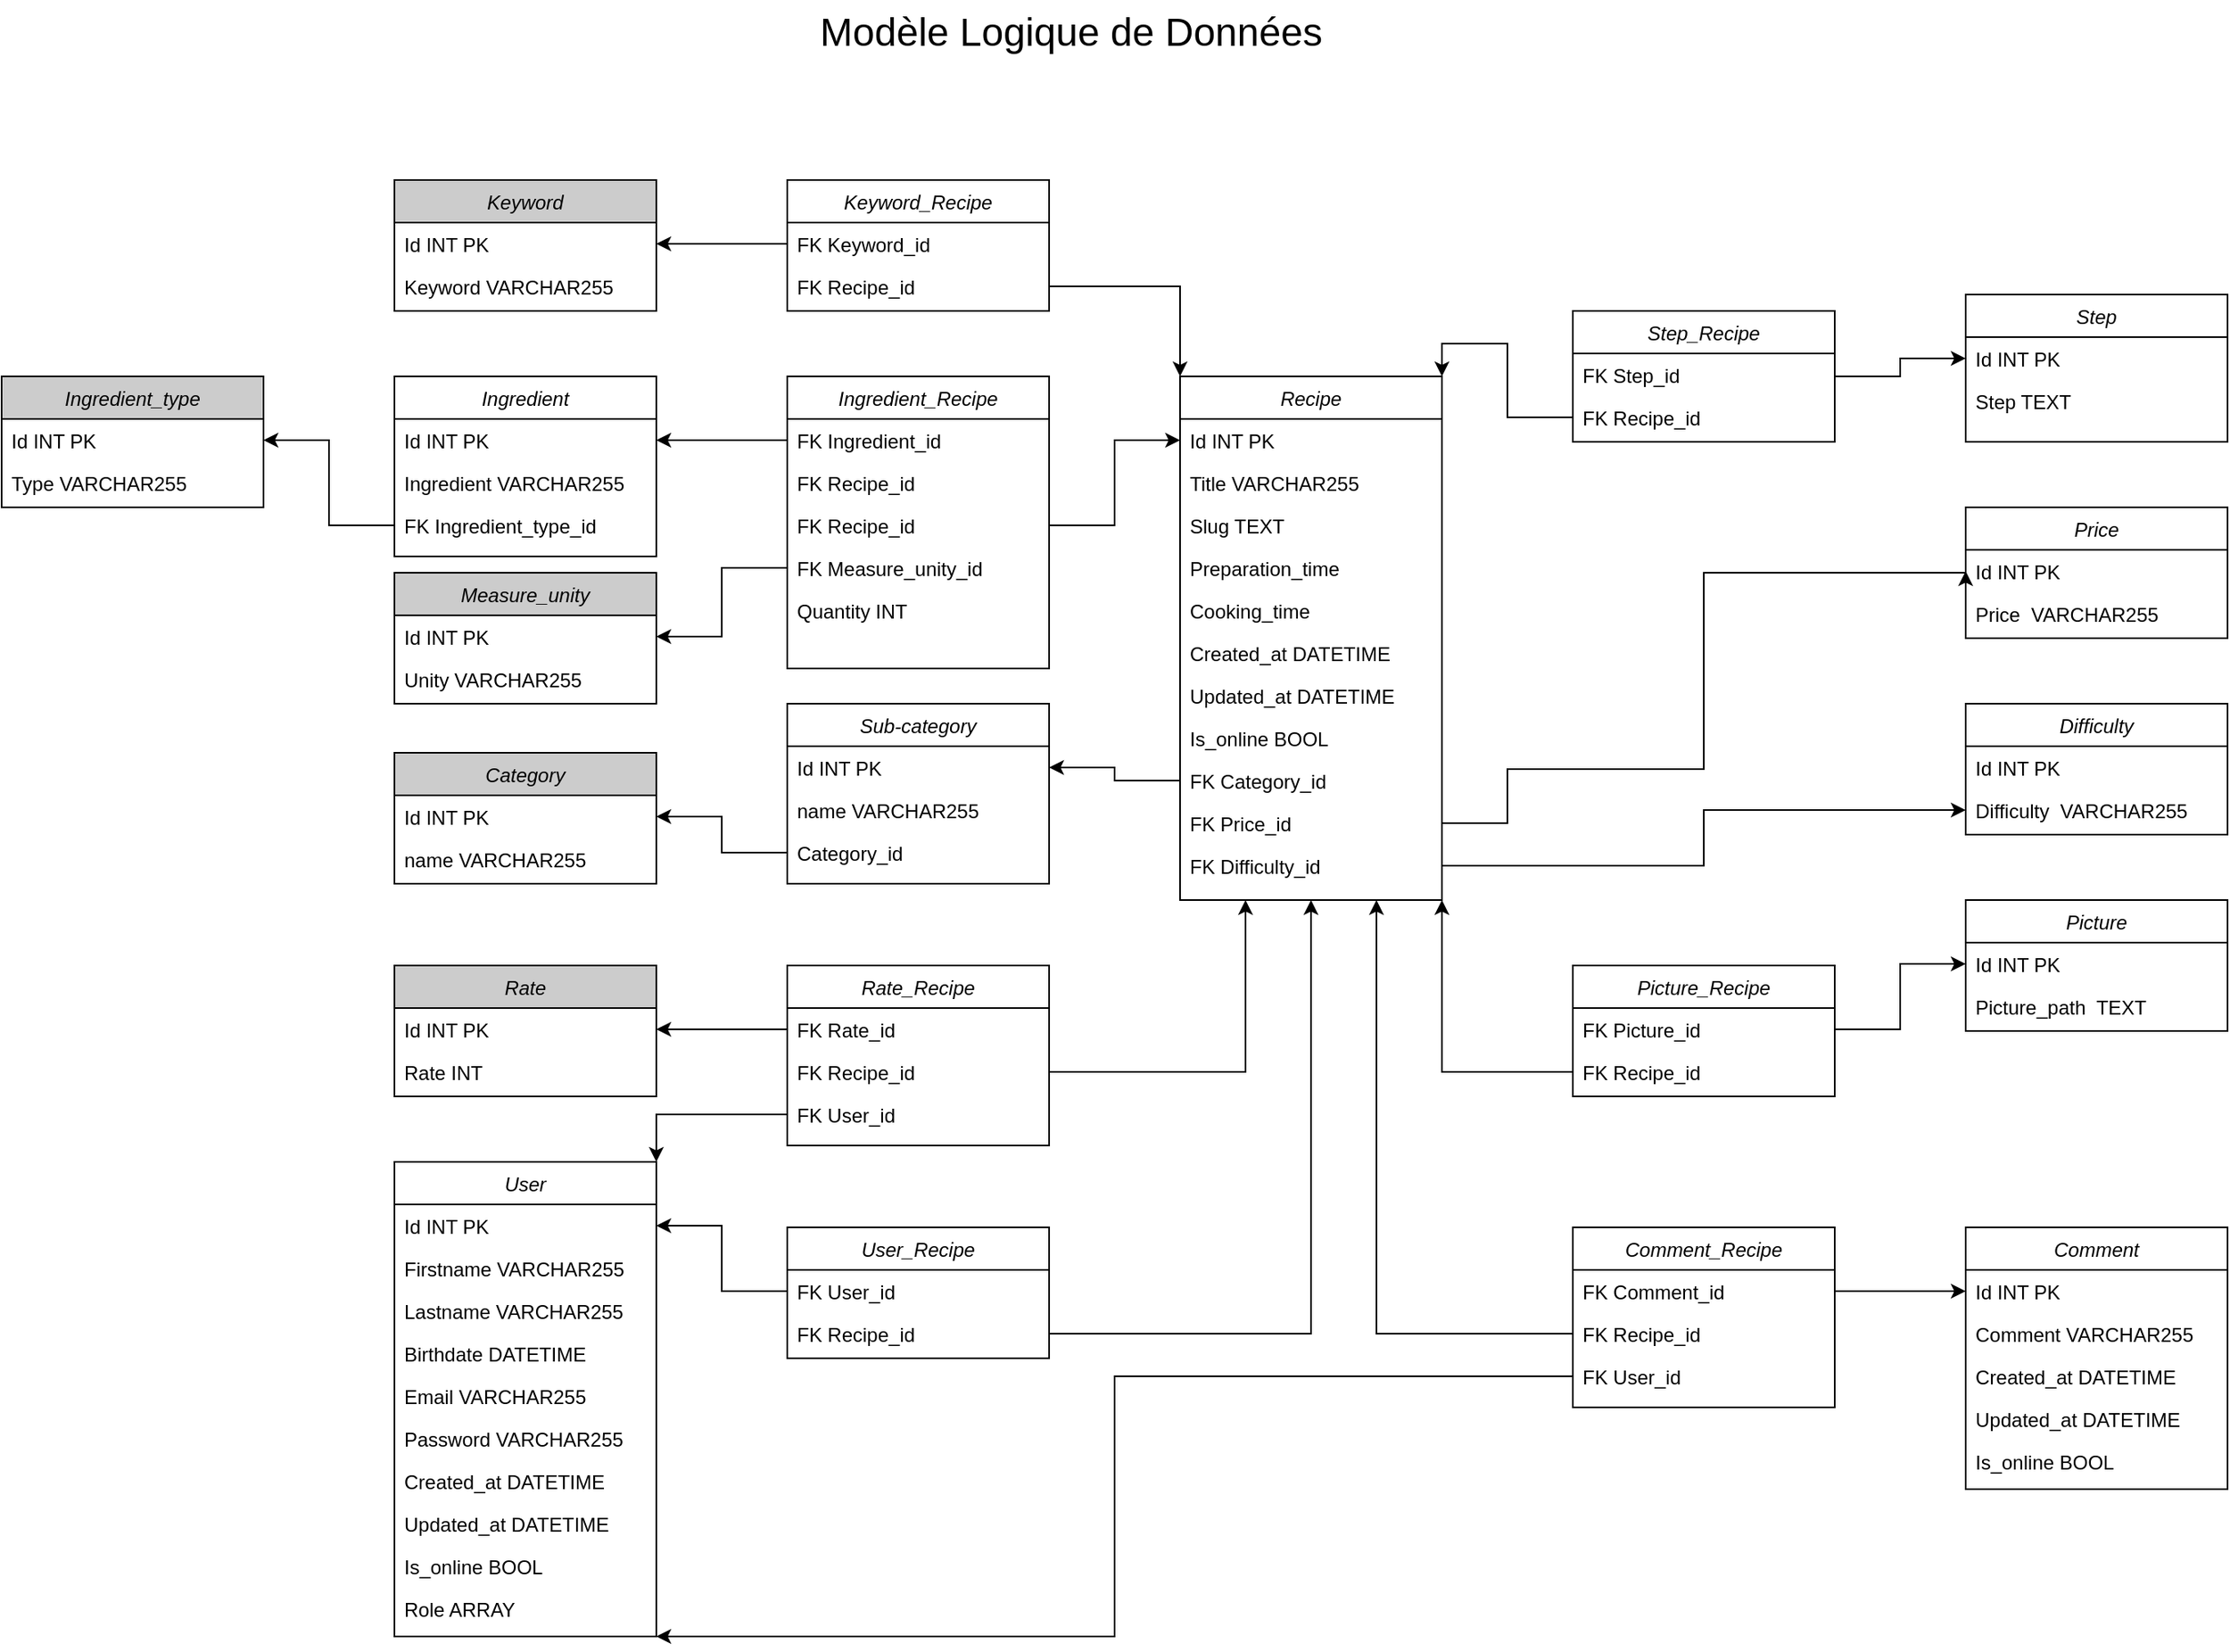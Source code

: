 <mxfile version="20.4.0" type="device"><diagram id="C5RBs43oDa-KdzZeNtuy" name="Page-1"><mxGraphModel dx="1422" dy="800" grid="1" gridSize="10" guides="1" tooltips="1" connect="1" arrows="1" fold="1" page="1" pageScale="1" pageWidth="1654" pageHeight="1169" math="0" shadow="0"><root><mxCell id="WIyWlLk6GJQsqaUBKTNV-0"/><mxCell id="WIyWlLk6GJQsqaUBKTNV-1" parent="WIyWlLk6GJQsqaUBKTNV-0"/><mxCell id="zkfFHV4jXpPFQw0GAbJ--0" value="Recipe" style="swimlane;fontStyle=2;align=center;verticalAlign=top;childLayout=stackLayout;horizontal=1;startSize=26;horizontalStack=0;resizeParent=1;resizeLast=0;collapsible=1;marginBottom=0;rounded=0;shadow=0;strokeWidth=1;" parent="WIyWlLk6GJQsqaUBKTNV-1" vertex="1"><mxGeometry x="867" y="260" width="160" height="320" as="geometry"><mxRectangle x="230" y="140" width="160" height="26" as="alternateBounds"/></mxGeometry></mxCell><mxCell id="zkfFHV4jXpPFQw0GAbJ--1" value="Id INT PK" style="text;align=left;verticalAlign=top;spacingLeft=4;spacingRight=4;overflow=hidden;rotatable=0;points=[[0,0.5],[1,0.5]];portConstraint=eastwest;" parent="zkfFHV4jXpPFQw0GAbJ--0" vertex="1"><mxGeometry y="26" width="160" height="26" as="geometry"/></mxCell><mxCell id="zkfFHV4jXpPFQw0GAbJ--2" value="Title VARCHAR255" style="text;align=left;verticalAlign=top;spacingLeft=4;spacingRight=4;overflow=hidden;rotatable=0;points=[[0,0.5],[1,0.5]];portConstraint=eastwest;rounded=0;shadow=0;html=0;" parent="zkfFHV4jXpPFQw0GAbJ--0" vertex="1"><mxGeometry y="52" width="160" height="26" as="geometry"/></mxCell><mxCell id="VMoItzBh297p-MbwALzk-0" value="Slug TEXT" style="text;align=left;verticalAlign=top;spacingLeft=4;spacingRight=4;overflow=hidden;rotatable=0;points=[[0,0.5],[1,0.5]];portConstraint=eastwest;rounded=0;shadow=0;html=0;" parent="zkfFHV4jXpPFQw0GAbJ--0" vertex="1"><mxGeometry y="78" width="160" height="26" as="geometry"/></mxCell><mxCell id="zkfFHV4jXpPFQw0GAbJ--3" value="Preparation_time" style="text;align=left;verticalAlign=top;spacingLeft=4;spacingRight=4;overflow=hidden;rotatable=0;points=[[0,0.5],[1,0.5]];portConstraint=eastwest;rounded=0;shadow=0;html=0;" parent="zkfFHV4jXpPFQw0GAbJ--0" vertex="1"><mxGeometry y="104" width="160" height="26" as="geometry"/></mxCell><mxCell id="2v7xpJXq7We-tKuu-vp9-10" value="Cooking_time&#10;" style="text;align=left;verticalAlign=top;spacingLeft=4;spacingRight=4;overflow=hidden;rotatable=0;points=[[0,0.5],[1,0.5]];portConstraint=eastwest;rounded=0;shadow=0;html=0;" parent="zkfFHV4jXpPFQw0GAbJ--0" vertex="1"><mxGeometry y="130" width="160" height="26" as="geometry"/></mxCell><mxCell id="zkfFHV4jXpPFQw0GAbJ--5" value="Created_at DATETIME" style="text;align=left;verticalAlign=top;spacingLeft=4;spacingRight=4;overflow=hidden;rotatable=0;points=[[0,0.5],[1,0.5]];portConstraint=eastwest;" parent="zkfFHV4jXpPFQw0GAbJ--0" vertex="1"><mxGeometry y="156" width="160" height="26" as="geometry"/></mxCell><mxCell id="K1oTixcRRgRi8YpfYjqn-0" value="Updated_at DATETIME" style="text;align=left;verticalAlign=top;spacingLeft=4;spacingRight=4;overflow=hidden;rotatable=0;points=[[0,0.5],[1,0.5]];portConstraint=eastwest;" parent="zkfFHV4jXpPFQw0GAbJ--0" vertex="1"><mxGeometry y="182" width="160" height="26" as="geometry"/></mxCell><mxCell id="K1oTixcRRgRi8YpfYjqn-1" value="Is_online BOOL" style="text;align=left;verticalAlign=top;spacingLeft=4;spacingRight=4;overflow=hidden;rotatable=0;points=[[0,0.5],[1,0.5]];portConstraint=eastwest;rounded=0;shadow=0;html=0;" parent="zkfFHV4jXpPFQw0GAbJ--0" vertex="1"><mxGeometry y="208" width="160" height="26" as="geometry"/></mxCell><mxCell id="K1oTixcRRgRi8YpfYjqn-5" value="FK Category_id" style="text;align=left;verticalAlign=top;spacingLeft=4;spacingRight=4;overflow=hidden;rotatable=0;points=[[0,0.5],[1,0.5]];portConstraint=eastwest;rounded=0;shadow=0;html=0;" parent="zkfFHV4jXpPFQw0GAbJ--0" vertex="1"><mxGeometry y="234" width="160" height="26" as="geometry"/></mxCell><mxCell id="K1oTixcRRgRi8YpfYjqn-4" value="FK Price_id" style="text;align=left;verticalAlign=top;spacingLeft=4;spacingRight=4;overflow=hidden;rotatable=0;points=[[0,0.5],[1,0.5]];portConstraint=eastwest;rounded=0;shadow=0;html=0;" parent="zkfFHV4jXpPFQw0GAbJ--0" vertex="1"><mxGeometry y="260" width="160" height="26" as="geometry"/></mxCell><mxCell id="VMoItzBh297p-MbwALzk-6" value="FK Difficulty_id" style="text;align=left;verticalAlign=top;spacingLeft=4;spacingRight=4;overflow=hidden;rotatable=0;points=[[0,0.5],[1,0.5]];portConstraint=eastwest;rounded=0;shadow=0;html=0;" parent="zkfFHV4jXpPFQw0GAbJ--0" vertex="1"><mxGeometry y="286" width="160" height="26" as="geometry"/></mxCell><mxCell id="K1oTixcRRgRi8YpfYjqn-6" value="Sub-category" style="swimlane;fontStyle=2;align=center;verticalAlign=top;childLayout=stackLayout;horizontal=1;startSize=26;horizontalStack=0;resizeParent=1;resizeLast=0;collapsible=1;marginBottom=0;rounded=0;shadow=0;strokeWidth=1;" parent="WIyWlLk6GJQsqaUBKTNV-1" vertex="1"><mxGeometry x="627" y="460" width="160" height="110" as="geometry"><mxRectangle x="230" y="140" width="160" height="26" as="alternateBounds"/></mxGeometry></mxCell><mxCell id="K1oTixcRRgRi8YpfYjqn-7" value="Id INT PK" style="text;align=left;verticalAlign=top;spacingLeft=4;spacingRight=4;overflow=hidden;rotatable=0;points=[[0,0.5],[1,0.5]];portConstraint=eastwest;" parent="K1oTixcRRgRi8YpfYjqn-6" vertex="1"><mxGeometry y="26" width="160" height="26" as="geometry"/></mxCell><mxCell id="K1oTixcRRgRi8YpfYjqn-8" value="name VARCHAR255" style="text;align=left;verticalAlign=top;spacingLeft=4;spacingRight=4;overflow=hidden;rotatable=0;points=[[0,0.5],[1,0.5]];portConstraint=eastwest;rounded=0;shadow=0;html=0;" parent="K1oTixcRRgRi8YpfYjqn-6" vertex="1"><mxGeometry y="52" width="160" height="26" as="geometry"/></mxCell><mxCell id="VMoItzBh297p-MbwALzk-8" value="Category_id" style="text;align=left;verticalAlign=top;spacingLeft=4;spacingRight=4;overflow=hidden;rotatable=0;points=[[0,0.5],[1,0.5]];portConstraint=eastwest;rounded=0;shadow=0;html=0;" parent="K1oTixcRRgRi8YpfYjqn-6" vertex="1"><mxGeometry y="78" width="160" height="26" as="geometry"/></mxCell><mxCell id="K1oTixcRRgRi8YpfYjqn-15" value="Step" style="swimlane;fontStyle=2;align=center;verticalAlign=top;childLayout=stackLayout;horizontal=1;startSize=26;horizontalStack=0;resizeParent=1;resizeLast=0;collapsible=1;marginBottom=0;rounded=0;shadow=0;strokeWidth=1;" parent="WIyWlLk6GJQsqaUBKTNV-1" vertex="1"><mxGeometry x="1347" y="210" width="160" height="90" as="geometry"><mxRectangle x="230" y="140" width="160" height="26" as="alternateBounds"/></mxGeometry></mxCell><mxCell id="K1oTixcRRgRi8YpfYjqn-16" value="Id INT PK" style="text;align=left;verticalAlign=top;spacingLeft=4;spacingRight=4;overflow=hidden;rotatable=0;points=[[0,0.5],[1,0.5]];portConstraint=eastwest;" parent="K1oTixcRRgRi8YpfYjqn-15" vertex="1"><mxGeometry y="26" width="160" height="26" as="geometry"/></mxCell><mxCell id="K1oTixcRRgRi8YpfYjqn-17" value="Step TEXT" style="text;align=left;verticalAlign=top;spacingLeft=4;spacingRight=4;overflow=hidden;rotatable=0;points=[[0,0.5],[1,0.5]];portConstraint=eastwest;rounded=0;shadow=0;html=0;" parent="K1oTixcRRgRi8YpfYjqn-15" vertex="1"><mxGeometry y="52" width="160" height="26" as="geometry"/></mxCell><mxCell id="K1oTixcRRgRi8YpfYjqn-20" value="Keyword" style="swimlane;fontStyle=2;align=center;verticalAlign=top;childLayout=stackLayout;horizontal=1;startSize=26;horizontalStack=0;resizeParent=1;resizeLast=0;collapsible=1;marginBottom=0;rounded=0;shadow=0;strokeWidth=1;fillColor=#CCCCCC;" parent="WIyWlLk6GJQsqaUBKTNV-1" vertex="1"><mxGeometry x="387" y="140" width="160" height="80" as="geometry"><mxRectangle x="230" y="140" width="160" height="26" as="alternateBounds"/></mxGeometry></mxCell><mxCell id="K1oTixcRRgRi8YpfYjqn-21" value="Id INT PK" style="text;align=left;verticalAlign=top;spacingLeft=4;spacingRight=4;overflow=hidden;rotatable=0;points=[[0,0.5],[1,0.5]];portConstraint=eastwest;" parent="K1oTixcRRgRi8YpfYjqn-20" vertex="1"><mxGeometry y="26" width="160" height="26" as="geometry"/></mxCell><mxCell id="K1oTixcRRgRi8YpfYjqn-22" value="Keyword VARCHAR255" style="text;align=left;verticalAlign=top;spacingLeft=4;spacingRight=4;overflow=hidden;rotatable=0;points=[[0,0.5],[1,0.5]];portConstraint=eastwest;rounded=0;shadow=0;html=0;" parent="K1oTixcRRgRi8YpfYjqn-20" vertex="1"><mxGeometry y="52" width="160" height="26" as="geometry"/></mxCell><mxCell id="K1oTixcRRgRi8YpfYjqn-25" value="Comment" style="swimlane;fontStyle=2;align=center;verticalAlign=top;childLayout=stackLayout;horizontal=1;startSize=26;horizontalStack=0;resizeParent=1;resizeLast=0;collapsible=1;marginBottom=0;rounded=0;shadow=0;strokeWidth=1;" parent="WIyWlLk6GJQsqaUBKTNV-1" vertex="1"><mxGeometry x="1347" y="780" width="160" height="160" as="geometry"><mxRectangle x="230" y="140" width="160" height="26" as="alternateBounds"/></mxGeometry></mxCell><mxCell id="K1oTixcRRgRi8YpfYjqn-26" value="Id INT PK" style="text;align=left;verticalAlign=top;spacingLeft=4;spacingRight=4;overflow=hidden;rotatable=0;points=[[0,0.5],[1,0.5]];portConstraint=eastwest;" parent="K1oTixcRRgRi8YpfYjqn-25" vertex="1"><mxGeometry y="26" width="160" height="26" as="geometry"/></mxCell><mxCell id="K1oTixcRRgRi8YpfYjqn-27" value="Comment VARCHAR255" style="text;align=left;verticalAlign=top;spacingLeft=4;spacingRight=4;overflow=hidden;rotatable=0;points=[[0,0.5],[1,0.5]];portConstraint=eastwest;rounded=0;shadow=0;html=0;" parent="K1oTixcRRgRi8YpfYjqn-25" vertex="1"><mxGeometry y="52" width="160" height="26" as="geometry"/></mxCell><mxCell id="K1oTixcRRgRi8YpfYjqn-28" value="Created_at DATETIME" style="text;align=left;verticalAlign=top;spacingLeft=4;spacingRight=4;overflow=hidden;rotatable=0;points=[[0,0.5],[1,0.5]];portConstraint=eastwest;" parent="K1oTixcRRgRi8YpfYjqn-25" vertex="1"><mxGeometry y="78" width="160" height="26" as="geometry"/></mxCell><mxCell id="K1oTixcRRgRi8YpfYjqn-29" value="Updated_at DATETIME" style="text;align=left;verticalAlign=top;spacingLeft=4;spacingRight=4;overflow=hidden;rotatable=0;points=[[0,0.5],[1,0.5]];portConstraint=eastwest;" parent="K1oTixcRRgRi8YpfYjqn-25" vertex="1"><mxGeometry y="104" width="160" height="26" as="geometry"/></mxCell><mxCell id="K1oTixcRRgRi8YpfYjqn-30" value="Is_online BOOL" style="text;align=left;verticalAlign=top;spacingLeft=4;spacingRight=4;overflow=hidden;rotatable=0;points=[[0,0.5],[1,0.5]];portConstraint=eastwest;" parent="K1oTixcRRgRi8YpfYjqn-25" vertex="1"><mxGeometry y="130" width="160" height="26" as="geometry"/></mxCell><mxCell id="on7SbUtGpIWwXK4uI-_y-0" value="User" style="swimlane;fontStyle=2;align=center;verticalAlign=top;childLayout=stackLayout;horizontal=1;startSize=26;horizontalStack=0;resizeParent=1;resizeLast=0;collapsible=1;marginBottom=0;rounded=0;shadow=0;strokeWidth=1;" parent="WIyWlLk6GJQsqaUBKTNV-1" vertex="1"><mxGeometry x="387" y="740" width="160" height="290" as="geometry"><mxRectangle x="230" y="140" width="160" height="26" as="alternateBounds"/></mxGeometry></mxCell><mxCell id="on7SbUtGpIWwXK4uI-_y-1" value="Id INT PK" style="text;align=left;verticalAlign=top;spacingLeft=4;spacingRight=4;overflow=hidden;rotatable=0;points=[[0,0.5],[1,0.5]];portConstraint=eastwest;" parent="on7SbUtGpIWwXK4uI-_y-0" vertex="1"><mxGeometry y="26" width="160" height="26" as="geometry"/></mxCell><mxCell id="on7SbUtGpIWwXK4uI-_y-2" value="Firstname VARCHAR255" style="text;align=left;verticalAlign=top;spacingLeft=4;spacingRight=4;overflow=hidden;rotatable=0;points=[[0,0.5],[1,0.5]];portConstraint=eastwest;rounded=0;shadow=0;html=0;" parent="on7SbUtGpIWwXK4uI-_y-0" vertex="1"><mxGeometry y="52" width="160" height="26" as="geometry"/></mxCell><mxCell id="on7SbUtGpIWwXK4uI-_y-3" value="Lastname VARCHAR255" style="text;align=left;verticalAlign=top;spacingLeft=4;spacingRight=4;overflow=hidden;rotatable=0;points=[[0,0.5],[1,0.5]];portConstraint=eastwest;rounded=0;shadow=0;html=0;" parent="on7SbUtGpIWwXK4uI-_y-0" vertex="1"><mxGeometry y="78" width="160" height="26" as="geometry"/></mxCell><mxCell id="on7SbUtGpIWwXK4uI-_y-4" value="Birthdate DATETIME" style="text;align=left;verticalAlign=top;spacingLeft=4;spacingRight=4;overflow=hidden;rotatable=0;points=[[0,0.5],[1,0.5]];portConstraint=eastwest;" parent="on7SbUtGpIWwXK4uI-_y-0" vertex="1"><mxGeometry y="104" width="160" height="26" as="geometry"/></mxCell><mxCell id="on7SbUtGpIWwXK4uI-_y-5" value="Email VARCHAR255" style="text;align=left;verticalAlign=top;spacingLeft=4;spacingRight=4;overflow=hidden;rotatable=0;points=[[0,0.5],[1,0.5]];portConstraint=eastwest;" parent="on7SbUtGpIWwXK4uI-_y-0" vertex="1"><mxGeometry y="130" width="160" height="26" as="geometry"/></mxCell><mxCell id="on7SbUtGpIWwXK4uI-_y-6" value="Password VARCHAR255" style="text;align=left;verticalAlign=top;spacingLeft=4;spacingRight=4;overflow=hidden;rotatable=0;points=[[0,0.5],[1,0.5]];portConstraint=eastwest;rounded=0;shadow=0;html=0;" parent="on7SbUtGpIWwXK4uI-_y-0" vertex="1"><mxGeometry y="156" width="160" height="26" as="geometry"/></mxCell><mxCell id="on7SbUtGpIWwXK4uI-_y-9" value="Created_at DATETIME" style="text;align=left;verticalAlign=top;spacingLeft=4;spacingRight=4;overflow=hidden;rotatable=0;points=[[0,0.5],[1,0.5]];portConstraint=eastwest;" parent="on7SbUtGpIWwXK4uI-_y-0" vertex="1"><mxGeometry y="182" width="160" height="26" as="geometry"/></mxCell><mxCell id="on7SbUtGpIWwXK4uI-_y-10" value="Updated_at DATETIME" style="text;align=left;verticalAlign=top;spacingLeft=4;spacingRight=4;overflow=hidden;rotatable=0;points=[[0,0.5],[1,0.5]];portConstraint=eastwest;" parent="on7SbUtGpIWwXK4uI-_y-0" vertex="1"><mxGeometry y="208" width="160" height="26" as="geometry"/></mxCell><mxCell id="on7SbUtGpIWwXK4uI-_y-7" value="Is_online BOOL" style="text;align=left;verticalAlign=top;spacingLeft=4;spacingRight=4;overflow=hidden;rotatable=0;points=[[0,0.5],[1,0.5]];portConstraint=eastwest;rounded=0;shadow=0;html=0;" parent="on7SbUtGpIWwXK4uI-_y-0" vertex="1"><mxGeometry y="234" width="160" height="26" as="geometry"/></mxCell><mxCell id="on7SbUtGpIWwXK4uI-_y-11" value="Role ARRAY" style="text;align=left;verticalAlign=top;spacingLeft=4;spacingRight=4;overflow=hidden;rotatable=0;points=[[0,0.5],[1,0.5]];portConstraint=eastwest;rounded=0;shadow=0;html=0;" parent="on7SbUtGpIWwXK4uI-_y-0" vertex="1"><mxGeometry y="260" width="160" height="26" as="geometry"/></mxCell><mxCell id="on7SbUtGpIWwXK4uI-_y-12" value="Price" style="swimlane;fontStyle=2;align=center;verticalAlign=top;childLayout=stackLayout;horizontal=1;startSize=26;horizontalStack=0;resizeParent=1;resizeLast=0;collapsible=1;marginBottom=0;rounded=0;shadow=0;strokeWidth=1;" parent="WIyWlLk6GJQsqaUBKTNV-1" vertex="1"><mxGeometry x="1347" y="340" width="160" height="80" as="geometry"><mxRectangle x="230" y="140" width="160" height="26" as="alternateBounds"/></mxGeometry></mxCell><mxCell id="on7SbUtGpIWwXK4uI-_y-13" value="Id INT PK" style="text;align=left;verticalAlign=top;spacingLeft=4;spacingRight=4;overflow=hidden;rotatable=0;points=[[0,0.5],[1,0.5]];portConstraint=eastwest;" parent="on7SbUtGpIWwXK4uI-_y-12" vertex="1"><mxGeometry y="26" width="160" height="26" as="geometry"/></mxCell><mxCell id="on7SbUtGpIWwXK4uI-_y-14" value="Price  VARCHAR255" style="text;align=left;verticalAlign=top;spacingLeft=4;spacingRight=4;overflow=hidden;rotatable=0;points=[[0,0.5],[1,0.5]];portConstraint=eastwest;rounded=0;shadow=0;html=0;" parent="on7SbUtGpIWwXK4uI-_y-12" vertex="1"><mxGeometry y="52" width="160" height="26" as="geometry"/></mxCell><mxCell id="on7SbUtGpIWwXK4uI-_y-18" value="Difficulty" style="swimlane;fontStyle=2;align=center;verticalAlign=top;childLayout=stackLayout;horizontal=1;startSize=26;horizontalStack=0;resizeParent=1;resizeLast=0;collapsible=1;marginBottom=0;rounded=0;shadow=0;strokeWidth=1;" parent="WIyWlLk6GJQsqaUBKTNV-1" vertex="1"><mxGeometry x="1347" y="460" width="160" height="80" as="geometry"><mxRectangle x="230" y="140" width="160" height="26" as="alternateBounds"/></mxGeometry></mxCell><mxCell id="on7SbUtGpIWwXK4uI-_y-19" value="Id INT PK" style="text;align=left;verticalAlign=top;spacingLeft=4;spacingRight=4;overflow=hidden;rotatable=0;points=[[0,0.5],[1,0.5]];portConstraint=eastwest;" parent="on7SbUtGpIWwXK4uI-_y-18" vertex="1"><mxGeometry y="26" width="160" height="26" as="geometry"/></mxCell><mxCell id="on7SbUtGpIWwXK4uI-_y-20" value="Difficulty  VARCHAR255" style="text;align=left;verticalAlign=top;spacingLeft=4;spacingRight=4;overflow=hidden;rotatable=0;points=[[0,0.5],[1,0.5]];portConstraint=eastwest;rounded=0;shadow=0;html=0;" parent="on7SbUtGpIWwXK4uI-_y-18" vertex="1"><mxGeometry y="52" width="160" height="26" as="geometry"/></mxCell><mxCell id="on7SbUtGpIWwXK4uI-_y-21" value="Ingredient" style="swimlane;fontStyle=2;align=center;verticalAlign=top;childLayout=stackLayout;horizontal=1;startSize=26;horizontalStack=0;resizeParent=1;resizeLast=0;collapsible=1;marginBottom=0;rounded=0;shadow=0;strokeWidth=1;" parent="WIyWlLk6GJQsqaUBKTNV-1" vertex="1"><mxGeometry x="387" y="260" width="160" height="110" as="geometry"><mxRectangle x="230" y="140" width="160" height="26" as="alternateBounds"/></mxGeometry></mxCell><mxCell id="on7SbUtGpIWwXK4uI-_y-22" value="Id INT PK" style="text;align=left;verticalAlign=top;spacingLeft=4;spacingRight=4;overflow=hidden;rotatable=0;points=[[0,0.5],[1,0.5]];portConstraint=eastwest;" parent="on7SbUtGpIWwXK4uI-_y-21" vertex="1"><mxGeometry y="26" width="160" height="26" as="geometry"/></mxCell><mxCell id="on7SbUtGpIWwXK4uI-_y-23" value="Ingredient VARCHAR255" style="text;align=left;verticalAlign=top;spacingLeft=4;spacingRight=4;overflow=hidden;rotatable=0;points=[[0,0.5],[1,0.5]];portConstraint=eastwest;rounded=0;shadow=0;html=0;" parent="on7SbUtGpIWwXK4uI-_y-21" vertex="1"><mxGeometry y="52" width="160" height="26" as="geometry"/></mxCell><mxCell id="2v7xpJXq7We-tKuu-vp9-7" value="FK Ingredient_type_id" style="text;align=left;verticalAlign=top;spacingLeft=4;spacingRight=4;overflow=hidden;rotatable=0;points=[[0,0.5],[1,0.5]];portConstraint=eastwest;rounded=0;shadow=0;html=0;" parent="on7SbUtGpIWwXK4uI-_y-21" vertex="1"><mxGeometry y="78" width="160" height="26" as="geometry"/></mxCell><mxCell id="on7SbUtGpIWwXK4uI-_y-24" value="Rate" style="swimlane;fontStyle=2;align=center;verticalAlign=top;childLayout=stackLayout;horizontal=1;startSize=26;horizontalStack=0;resizeParent=1;resizeLast=0;collapsible=1;marginBottom=0;rounded=0;shadow=0;strokeWidth=1;fillColor=#CCCCCC;" parent="WIyWlLk6GJQsqaUBKTNV-1" vertex="1"><mxGeometry x="387" y="620" width="160" height="80" as="geometry"><mxRectangle x="230" y="140" width="160" height="26" as="alternateBounds"/></mxGeometry></mxCell><mxCell id="on7SbUtGpIWwXK4uI-_y-25" value="Id INT PK" style="text;align=left;verticalAlign=top;spacingLeft=4;spacingRight=4;overflow=hidden;rotatable=0;points=[[0,0.5],[1,0.5]];portConstraint=eastwest;" parent="on7SbUtGpIWwXK4uI-_y-24" vertex="1"><mxGeometry y="26" width="160" height="26" as="geometry"/></mxCell><mxCell id="on7SbUtGpIWwXK4uI-_y-26" value="Rate INT" style="text;align=left;verticalAlign=top;spacingLeft=4;spacingRight=4;overflow=hidden;rotatable=0;points=[[0,0.5],[1,0.5]];portConstraint=eastwest;rounded=0;shadow=0;html=0;" parent="on7SbUtGpIWwXK4uI-_y-24" vertex="1"><mxGeometry y="52" width="160" height="26" as="geometry"/></mxCell><mxCell id="on7SbUtGpIWwXK4uI-_y-28" style="edgeStyle=orthogonalEdgeStyle;rounded=0;orthogonalLoop=1;jettySize=auto;html=1;exitX=1;exitY=0.5;exitDx=0;exitDy=0;" parent="WIyWlLk6GJQsqaUBKTNV-1" source="VMoItzBh297p-MbwALzk-6" target="on7SbUtGpIWwXK4uI-_y-20" edge="1"><mxGeometry relative="1" as="geometry"/></mxCell><mxCell id="on7SbUtGpIWwXK4uI-_y-29" style="edgeStyle=orthogonalEdgeStyle;rounded=0;orthogonalLoop=1;jettySize=auto;html=1;exitX=1;exitY=0.5;exitDx=0;exitDy=0;entryX=0;entryY=0.5;entryDx=0;entryDy=0;" parent="WIyWlLk6GJQsqaUBKTNV-1" source="K1oTixcRRgRi8YpfYjqn-4" target="on7SbUtGpIWwXK4uI-_y-13" edge="1"><mxGeometry relative="1" as="geometry"><mxPoint x="1057" y="460" as="sourcePoint"/><mxPoint x="1277" y="390" as="targetPoint"/><Array as="points"><mxPoint x="1067" y="533"/><mxPoint x="1067" y="500"/><mxPoint x="1187" y="500"/><mxPoint x="1187" y="380"/></Array></mxGeometry></mxCell><mxCell id="on7SbUtGpIWwXK4uI-_y-30" value="User_Recipe" style="swimlane;fontStyle=2;align=center;verticalAlign=top;childLayout=stackLayout;horizontal=1;startSize=26;horizontalStack=0;resizeParent=1;resizeLast=0;collapsible=1;marginBottom=0;rounded=0;shadow=0;strokeWidth=1;" parent="WIyWlLk6GJQsqaUBKTNV-1" vertex="1"><mxGeometry x="627" y="780" width="160" height="80" as="geometry"><mxRectangle x="230" y="140" width="160" height="26" as="alternateBounds"/></mxGeometry></mxCell><mxCell id="on7SbUtGpIWwXK4uI-_y-31" value="FK User_id" style="text;align=left;verticalAlign=top;spacingLeft=4;spacingRight=4;overflow=hidden;rotatable=0;points=[[0,0.5],[1,0.5]];portConstraint=eastwest;" parent="on7SbUtGpIWwXK4uI-_y-30" vertex="1"><mxGeometry y="26" width="160" height="26" as="geometry"/></mxCell><mxCell id="on7SbUtGpIWwXK4uI-_y-32" value="FK Recipe_id" style="text;align=left;verticalAlign=top;spacingLeft=4;spacingRight=4;overflow=hidden;rotatable=0;points=[[0,0.5],[1,0.5]];portConstraint=eastwest;rounded=0;shadow=0;html=0;" parent="on7SbUtGpIWwXK4uI-_y-30" vertex="1"><mxGeometry y="52" width="160" height="26" as="geometry"/></mxCell><mxCell id="on7SbUtGpIWwXK4uI-_y-35" value="Comment_Recipe" style="swimlane;fontStyle=2;align=center;verticalAlign=top;childLayout=stackLayout;horizontal=1;startSize=26;horizontalStack=0;resizeParent=1;resizeLast=0;collapsible=1;marginBottom=0;rounded=0;shadow=0;strokeWidth=1;" parent="WIyWlLk6GJQsqaUBKTNV-1" vertex="1"><mxGeometry x="1107" y="780" width="160" height="110" as="geometry"><mxRectangle x="230" y="140" width="160" height="26" as="alternateBounds"/></mxGeometry></mxCell><mxCell id="on7SbUtGpIWwXK4uI-_y-36" value="FK Comment_id" style="text;align=left;verticalAlign=top;spacingLeft=4;spacingRight=4;overflow=hidden;rotatable=0;points=[[0,0.5],[1,0.5]];portConstraint=eastwest;" parent="on7SbUtGpIWwXK4uI-_y-35" vertex="1"><mxGeometry y="26" width="160" height="26" as="geometry"/></mxCell><mxCell id="on7SbUtGpIWwXK4uI-_y-37" value="FK Recipe_id" style="text;align=left;verticalAlign=top;spacingLeft=4;spacingRight=4;overflow=hidden;rotatable=0;points=[[0,0.5],[1,0.5]];portConstraint=eastwest;rounded=0;shadow=0;html=0;" parent="on7SbUtGpIWwXK4uI-_y-35" vertex="1"><mxGeometry y="52" width="160" height="26" as="geometry"/></mxCell><mxCell id="VMoItzBh297p-MbwALzk-27" value="FK User_id" style="text;align=left;verticalAlign=top;spacingLeft=4;spacingRight=4;overflow=hidden;rotatable=0;points=[[0,0.5],[1,0.5]];portConstraint=eastwest;rounded=0;shadow=0;html=0;" parent="on7SbUtGpIWwXK4uI-_y-35" vertex="1"><mxGeometry y="78" width="160" height="26" as="geometry"/></mxCell><mxCell id="on7SbUtGpIWwXK4uI-_y-38" style="edgeStyle=orthogonalEdgeStyle;rounded=0;orthogonalLoop=1;jettySize=auto;html=1;exitX=1;exitY=0.5;exitDx=0;exitDy=0;entryX=0;entryY=0.5;entryDx=0;entryDy=0;" parent="WIyWlLk6GJQsqaUBKTNV-1" source="on7SbUtGpIWwXK4uI-_y-36" target="K1oTixcRRgRi8YpfYjqn-26" edge="1"><mxGeometry relative="1" as="geometry"/></mxCell><mxCell id="on7SbUtGpIWwXK4uI-_y-39" style="edgeStyle=orthogonalEdgeStyle;rounded=0;orthogonalLoop=1;jettySize=auto;html=1;exitX=0;exitY=0.5;exitDx=0;exitDy=0;entryX=0.75;entryY=1;entryDx=0;entryDy=0;" parent="WIyWlLk6GJQsqaUBKTNV-1" source="on7SbUtGpIWwXK4uI-_y-37" target="zkfFHV4jXpPFQw0GAbJ--0" edge="1"><mxGeometry relative="1" as="geometry"/></mxCell><mxCell id="on7SbUtGpIWwXK4uI-_y-40" value="Rate_Recipe" style="swimlane;fontStyle=2;align=center;verticalAlign=top;childLayout=stackLayout;horizontal=1;startSize=26;horizontalStack=0;resizeParent=1;resizeLast=0;collapsible=1;marginBottom=0;rounded=0;shadow=0;strokeWidth=1;" parent="WIyWlLk6GJQsqaUBKTNV-1" vertex="1"><mxGeometry x="627" y="620" width="160" height="110" as="geometry"><mxRectangle x="230" y="140" width="160" height="26" as="alternateBounds"/></mxGeometry></mxCell><mxCell id="on7SbUtGpIWwXK4uI-_y-41" value="FK Rate_id" style="text;align=left;verticalAlign=top;spacingLeft=4;spacingRight=4;overflow=hidden;rotatable=0;points=[[0,0.5],[1,0.5]];portConstraint=eastwest;" parent="on7SbUtGpIWwXK4uI-_y-40" vertex="1"><mxGeometry y="26" width="160" height="26" as="geometry"/></mxCell><mxCell id="on7SbUtGpIWwXK4uI-_y-42" value="FK Recipe_id" style="text;align=left;verticalAlign=top;spacingLeft=4;spacingRight=4;overflow=hidden;rotatable=0;points=[[0,0.5],[1,0.5]];portConstraint=eastwest;rounded=0;shadow=0;html=0;" parent="on7SbUtGpIWwXK4uI-_y-40" vertex="1"><mxGeometry y="52" width="160" height="26" as="geometry"/></mxCell><mxCell id="VMoItzBh297p-MbwALzk-12" value="FK User_id" style="text;align=left;verticalAlign=top;spacingLeft=4;spacingRight=4;overflow=hidden;rotatable=0;points=[[0,0.5],[1,0.5]];portConstraint=eastwest;rounded=0;shadow=0;html=0;" parent="on7SbUtGpIWwXK4uI-_y-40" vertex="1"><mxGeometry y="78" width="160" height="26" as="geometry"/></mxCell><mxCell id="on7SbUtGpIWwXK4uI-_y-45" style="edgeStyle=orthogonalEdgeStyle;rounded=0;orthogonalLoop=1;jettySize=auto;html=1;exitX=1;exitY=0.5;exitDx=0;exitDy=0;entryX=0.25;entryY=1;entryDx=0;entryDy=0;" parent="WIyWlLk6GJQsqaUBKTNV-1" source="on7SbUtGpIWwXK4uI-_y-42" target="zkfFHV4jXpPFQw0GAbJ--0" edge="1"><mxGeometry relative="1" as="geometry"/></mxCell><mxCell id="on7SbUtGpIWwXK4uI-_y-46" style="edgeStyle=orthogonalEdgeStyle;rounded=0;orthogonalLoop=1;jettySize=auto;html=1;exitX=0;exitY=0.5;exitDx=0;exitDy=0;entryX=1;entryY=0.5;entryDx=0;entryDy=0;" parent="WIyWlLk6GJQsqaUBKTNV-1" source="on7SbUtGpIWwXK4uI-_y-41" target="on7SbUtGpIWwXK4uI-_y-25" edge="1"><mxGeometry relative="1" as="geometry"/></mxCell><mxCell id="on7SbUtGpIWwXK4uI-_y-47" value="Ingredient_Recipe" style="swimlane;fontStyle=2;align=center;verticalAlign=top;childLayout=stackLayout;horizontal=1;startSize=26;horizontalStack=0;resizeParent=1;resizeLast=0;collapsible=1;marginBottom=0;rounded=0;shadow=0;strokeWidth=1;" parent="WIyWlLk6GJQsqaUBKTNV-1" vertex="1"><mxGeometry x="627" y="260" width="160" height="178.5" as="geometry"><mxRectangle x="230" y="140" width="160" height="26" as="alternateBounds"/></mxGeometry></mxCell><mxCell id="on7SbUtGpIWwXK4uI-_y-48" value="FK Ingredient_id" style="text;align=left;verticalAlign=top;spacingLeft=4;spacingRight=4;overflow=hidden;rotatable=0;points=[[0,0.5],[1,0.5]];portConstraint=eastwest;" parent="on7SbUtGpIWwXK4uI-_y-47" vertex="1"><mxGeometry y="26" width="160" height="26" as="geometry"/></mxCell><mxCell id="2v7xpJXq7We-tKuu-vp9-3" value="FK Recipe_id" style="text;align=left;verticalAlign=top;spacingLeft=4;spacingRight=4;overflow=hidden;rotatable=0;points=[[0,0.5],[1,0.5]];portConstraint=eastwest;rounded=0;shadow=0;html=0;" parent="on7SbUtGpIWwXK4uI-_y-47" vertex="1"><mxGeometry y="52" width="160" height="26" as="geometry"/></mxCell><mxCell id="on7SbUtGpIWwXK4uI-_y-49" value="FK Recipe_id" style="text;align=left;verticalAlign=top;spacingLeft=4;spacingRight=4;overflow=hidden;rotatable=0;points=[[0,0.5],[1,0.5]];portConstraint=eastwest;rounded=0;shadow=0;html=0;" parent="on7SbUtGpIWwXK4uI-_y-47" vertex="1"><mxGeometry y="78" width="160" height="26" as="geometry"/></mxCell><mxCell id="on7SbUtGpIWwXK4uI-_y-54" value="FK Measure_unity_id" style="text;align=left;verticalAlign=top;spacingLeft=4;spacingRight=4;overflow=hidden;rotatable=0;points=[[0,0.5],[1,0.5]];portConstraint=eastwest;rounded=0;shadow=0;html=0;" parent="on7SbUtGpIWwXK4uI-_y-47" vertex="1"><mxGeometry y="104" width="160" height="26" as="geometry"/></mxCell><mxCell id="on7SbUtGpIWwXK4uI-_y-53" value="Quantity INT" style="text;align=left;verticalAlign=top;spacingLeft=4;spacingRight=4;overflow=hidden;rotatable=0;points=[[0,0.5],[1,0.5]];portConstraint=eastwest;rounded=0;shadow=0;html=0;" parent="on7SbUtGpIWwXK4uI-_y-47" vertex="1"><mxGeometry y="130" width="160" height="26" as="geometry"/></mxCell><mxCell id="on7SbUtGpIWwXK4uI-_y-55" value="Measure_unity" style="swimlane;fontStyle=2;align=center;verticalAlign=top;childLayout=stackLayout;horizontal=1;startSize=26;horizontalStack=0;resizeParent=1;resizeLast=0;collapsible=1;marginBottom=0;rounded=0;shadow=0;strokeWidth=1;fillColor=#CCCCCC;" parent="WIyWlLk6GJQsqaUBKTNV-1" vertex="1"><mxGeometry x="387" y="380" width="160" height="80" as="geometry"><mxRectangle x="230" y="140" width="160" height="26" as="alternateBounds"/></mxGeometry></mxCell><mxCell id="on7SbUtGpIWwXK4uI-_y-56" value="Id INT PK" style="text;align=left;verticalAlign=top;spacingLeft=4;spacingRight=4;overflow=hidden;rotatable=0;points=[[0,0.5],[1,0.5]];portConstraint=eastwest;" parent="on7SbUtGpIWwXK4uI-_y-55" vertex="1"><mxGeometry y="26" width="160" height="26" as="geometry"/></mxCell><mxCell id="on7SbUtGpIWwXK4uI-_y-57" value="Unity VARCHAR255" style="text;align=left;verticalAlign=top;spacingLeft=4;spacingRight=4;overflow=hidden;rotatable=0;points=[[0,0.5],[1,0.5]];portConstraint=eastwest;rounded=0;shadow=0;html=0;" parent="on7SbUtGpIWwXK4uI-_y-55" vertex="1"><mxGeometry y="52" width="160" height="26" as="geometry"/></mxCell><mxCell id="on7SbUtGpIWwXK4uI-_y-58" style="edgeStyle=orthogonalEdgeStyle;rounded=0;orthogonalLoop=1;jettySize=auto;html=1;entryX=1;entryY=0.5;entryDx=0;entryDy=0;" parent="WIyWlLk6GJQsqaUBKTNV-1" source="on7SbUtGpIWwXK4uI-_y-48" target="on7SbUtGpIWwXK4uI-_y-22" edge="1"><mxGeometry relative="1" as="geometry"/></mxCell><mxCell id="on7SbUtGpIWwXK4uI-_y-59" style="edgeStyle=orthogonalEdgeStyle;rounded=0;orthogonalLoop=1;jettySize=auto;html=1;entryX=1;entryY=0.5;entryDx=0;entryDy=0;" parent="WIyWlLk6GJQsqaUBKTNV-1" source="on7SbUtGpIWwXK4uI-_y-54" target="on7SbUtGpIWwXK4uI-_y-56" edge="1"><mxGeometry relative="1" as="geometry"/></mxCell><mxCell id="on7SbUtGpIWwXK4uI-_y-60" value="Keyword_Recipe" style="swimlane;fontStyle=2;align=center;verticalAlign=top;childLayout=stackLayout;horizontal=1;startSize=26;horizontalStack=0;resizeParent=1;resizeLast=0;collapsible=1;marginBottom=0;rounded=0;shadow=0;strokeWidth=1;" parent="WIyWlLk6GJQsqaUBKTNV-1" vertex="1"><mxGeometry x="627" y="140" width="160" height="80" as="geometry"><mxRectangle x="230" y="140" width="160" height="26" as="alternateBounds"/></mxGeometry></mxCell><mxCell id="on7SbUtGpIWwXK4uI-_y-61" value="FK Keyword_id" style="text;align=left;verticalAlign=top;spacingLeft=4;spacingRight=4;overflow=hidden;rotatable=0;points=[[0,0.5],[1,0.5]];portConstraint=eastwest;" parent="on7SbUtGpIWwXK4uI-_y-60" vertex="1"><mxGeometry y="26" width="160" height="26" as="geometry"/></mxCell><mxCell id="on7SbUtGpIWwXK4uI-_y-62" value="FK Recipe_id" style="text;align=left;verticalAlign=top;spacingLeft=4;spacingRight=4;overflow=hidden;rotatable=0;points=[[0,0.5],[1,0.5]];portConstraint=eastwest;rounded=0;shadow=0;html=0;" parent="on7SbUtGpIWwXK4uI-_y-60" vertex="1"><mxGeometry y="52" width="160" height="26" as="geometry"/></mxCell><mxCell id="on7SbUtGpIWwXK4uI-_y-63" style="edgeStyle=orthogonalEdgeStyle;rounded=0;orthogonalLoop=1;jettySize=auto;html=1;entryX=1;entryY=0.5;entryDx=0;entryDy=0;" parent="WIyWlLk6GJQsqaUBKTNV-1" source="on7SbUtGpIWwXK4uI-_y-61" target="K1oTixcRRgRi8YpfYjqn-21" edge="1"><mxGeometry relative="1" as="geometry"/></mxCell><mxCell id="on7SbUtGpIWwXK4uI-_y-64" style="edgeStyle=orthogonalEdgeStyle;rounded=0;orthogonalLoop=1;jettySize=auto;html=1;entryX=0;entryY=0;entryDx=0;entryDy=0;" parent="WIyWlLk6GJQsqaUBKTNV-1" source="on7SbUtGpIWwXK4uI-_y-62" target="zkfFHV4jXpPFQw0GAbJ--0" edge="1"><mxGeometry relative="1" as="geometry"/></mxCell><mxCell id="2v7xpJXq7We-tKuu-vp9-0" style="edgeStyle=orthogonalEdgeStyle;rounded=0;orthogonalLoop=1;jettySize=auto;html=1;entryX=1;entryY=0.5;entryDx=0;entryDy=0;" parent="WIyWlLk6GJQsqaUBKTNV-1" source="on7SbUtGpIWwXK4uI-_y-31" target="on7SbUtGpIWwXK4uI-_y-1" edge="1"><mxGeometry relative="1" as="geometry"/></mxCell><mxCell id="2v7xpJXq7We-tKuu-vp9-2" style="edgeStyle=orthogonalEdgeStyle;rounded=0;orthogonalLoop=1;jettySize=auto;html=1;entryX=0;entryY=0.5;entryDx=0;entryDy=0;" parent="WIyWlLk6GJQsqaUBKTNV-1" source="on7SbUtGpIWwXK4uI-_y-49" target="zkfFHV4jXpPFQw0GAbJ--1" edge="1"><mxGeometry relative="1" as="geometry"/></mxCell><mxCell id="2v7xpJXq7We-tKuu-vp9-4" value="Ingredient_type" style="swimlane;fontStyle=2;align=center;verticalAlign=top;childLayout=stackLayout;horizontal=1;startSize=26;horizontalStack=0;resizeParent=1;resizeLast=0;collapsible=1;marginBottom=0;rounded=0;shadow=0;strokeWidth=1;fillColor=#CCCCCC;" parent="WIyWlLk6GJQsqaUBKTNV-1" vertex="1"><mxGeometry x="147" y="260" width="160" height="80" as="geometry"><mxRectangle x="230" y="140" width="160" height="26" as="alternateBounds"/></mxGeometry></mxCell><mxCell id="2v7xpJXq7We-tKuu-vp9-5" value="Id INT PK" style="text;align=left;verticalAlign=top;spacingLeft=4;spacingRight=4;overflow=hidden;rotatable=0;points=[[0,0.5],[1,0.5]];portConstraint=eastwest;" parent="2v7xpJXq7We-tKuu-vp9-4" vertex="1"><mxGeometry y="26" width="160" height="26" as="geometry"/></mxCell><mxCell id="2v7xpJXq7We-tKuu-vp9-6" value="Type VARCHAR255" style="text;align=left;verticalAlign=top;spacingLeft=4;spacingRight=4;overflow=hidden;rotatable=0;points=[[0,0.5],[1,0.5]];portConstraint=eastwest;rounded=0;shadow=0;html=0;" parent="2v7xpJXq7We-tKuu-vp9-4" vertex="1"><mxGeometry y="52" width="160" height="26" as="geometry"/></mxCell><mxCell id="2v7xpJXq7We-tKuu-vp9-8" style="edgeStyle=orthogonalEdgeStyle;rounded=0;orthogonalLoop=1;jettySize=auto;html=1;entryX=1;entryY=0.5;entryDx=0;entryDy=0;" parent="WIyWlLk6GJQsqaUBKTNV-1" source="2v7xpJXq7We-tKuu-vp9-7" target="2v7xpJXq7We-tKuu-vp9-5" edge="1"><mxGeometry relative="1" as="geometry"/></mxCell><mxCell id="2v7xpJXq7We-tKuu-vp9-9" style="edgeStyle=orthogonalEdgeStyle;rounded=0;orthogonalLoop=1;jettySize=auto;html=1;entryX=0.5;entryY=1;entryDx=0;entryDy=0;" parent="WIyWlLk6GJQsqaUBKTNV-1" source="on7SbUtGpIWwXK4uI-_y-32" target="zkfFHV4jXpPFQw0GAbJ--0" edge="1"><mxGeometry relative="1" as="geometry"/></mxCell><mxCell id="VMoItzBh297p-MbwALzk-4" style="edgeStyle=orthogonalEdgeStyle;rounded=0;orthogonalLoop=1;jettySize=auto;html=1;entryX=0;entryY=0.5;entryDx=0;entryDy=0;" parent="WIyWlLk6GJQsqaUBKTNV-1" source="VMoItzBh297p-MbwALzk-1" target="K1oTixcRRgRi8YpfYjqn-16" edge="1"><mxGeometry relative="1" as="geometry"/></mxCell><mxCell id="VMoItzBh297p-MbwALzk-1" value="Step_Recipe" style="swimlane;fontStyle=2;align=center;verticalAlign=top;childLayout=stackLayout;horizontal=1;startSize=26;horizontalStack=0;resizeParent=1;resizeLast=0;collapsible=1;marginBottom=0;rounded=0;shadow=0;strokeWidth=1;" parent="WIyWlLk6GJQsqaUBKTNV-1" vertex="1"><mxGeometry x="1107" y="220" width="160" height="80" as="geometry"><mxRectangle x="230" y="140" width="160" height="26" as="alternateBounds"/></mxGeometry></mxCell><mxCell id="VMoItzBh297p-MbwALzk-2" value="FK Step_id" style="text;align=left;verticalAlign=top;spacingLeft=4;spacingRight=4;overflow=hidden;rotatable=0;points=[[0,0.5],[1,0.5]];portConstraint=eastwest;" parent="VMoItzBh297p-MbwALzk-1" vertex="1"><mxGeometry y="26" width="160" height="26" as="geometry"/></mxCell><mxCell id="VMoItzBh297p-MbwALzk-3" value="FK Recipe_id" style="text;align=left;verticalAlign=top;spacingLeft=4;spacingRight=4;overflow=hidden;rotatable=0;points=[[0,0.5],[1,0.5]];portConstraint=eastwest;rounded=0;shadow=0;html=0;" parent="VMoItzBh297p-MbwALzk-1" vertex="1"><mxGeometry y="52" width="160" height="26" as="geometry"/></mxCell><mxCell id="VMoItzBh297p-MbwALzk-5" style="edgeStyle=orthogonalEdgeStyle;rounded=0;orthogonalLoop=1;jettySize=auto;html=1;entryX=1;entryY=0;entryDx=0;entryDy=0;" parent="WIyWlLk6GJQsqaUBKTNV-1" source="VMoItzBh297p-MbwALzk-3" target="zkfFHV4jXpPFQw0GAbJ--0" edge="1"><mxGeometry relative="1" as="geometry"/></mxCell><mxCell id="VMoItzBh297p-MbwALzk-7" style="edgeStyle=orthogonalEdgeStyle;rounded=0;orthogonalLoop=1;jettySize=auto;html=1;entryX=1;entryY=0.5;entryDx=0;entryDy=0;" parent="WIyWlLk6GJQsqaUBKTNV-1" source="K1oTixcRRgRi8YpfYjqn-5" target="K1oTixcRRgRi8YpfYjqn-7" edge="1"><mxGeometry relative="1" as="geometry"/></mxCell><mxCell id="VMoItzBh297p-MbwALzk-9" value="Category" style="swimlane;fontStyle=2;align=center;verticalAlign=top;childLayout=stackLayout;horizontal=1;startSize=26;horizontalStack=0;resizeParent=1;resizeLast=0;collapsible=1;marginBottom=0;rounded=0;shadow=0;strokeWidth=1;fillColor=#CCCCCC;" parent="WIyWlLk6GJQsqaUBKTNV-1" vertex="1"><mxGeometry x="387" y="490" width="160" height="80" as="geometry"><mxRectangle x="230" y="140" width="160" height="26" as="alternateBounds"/></mxGeometry></mxCell><mxCell id="VMoItzBh297p-MbwALzk-10" value="Id INT PK" style="text;align=left;verticalAlign=top;spacingLeft=4;spacingRight=4;overflow=hidden;rotatable=0;points=[[0,0.5],[1,0.5]];portConstraint=eastwest;" parent="VMoItzBh297p-MbwALzk-9" vertex="1"><mxGeometry y="26" width="160" height="26" as="geometry"/></mxCell><mxCell id="VMoItzBh297p-MbwALzk-11" value="name VARCHAR255" style="text;align=left;verticalAlign=top;spacingLeft=4;spacingRight=4;overflow=hidden;rotatable=0;points=[[0,0.5],[1,0.5]];portConstraint=eastwest;rounded=0;shadow=0;html=0;" parent="VMoItzBh297p-MbwALzk-9" vertex="1"><mxGeometry y="52" width="160" height="26" as="geometry"/></mxCell><mxCell id="VMoItzBh297p-MbwALzk-14" style="edgeStyle=orthogonalEdgeStyle;rounded=0;orthogonalLoop=1;jettySize=auto;html=1;entryX=1;entryY=0;entryDx=0;entryDy=0;" parent="WIyWlLk6GJQsqaUBKTNV-1" source="VMoItzBh297p-MbwALzk-12" target="on7SbUtGpIWwXK4uI-_y-0" edge="1"><mxGeometry relative="1" as="geometry"/></mxCell><mxCell id="VMoItzBh297p-MbwALzk-15" style="edgeStyle=orthogonalEdgeStyle;rounded=0;orthogonalLoop=1;jettySize=auto;html=1;entryX=1;entryY=0.5;entryDx=0;entryDy=0;" parent="WIyWlLk6GJQsqaUBKTNV-1" source="VMoItzBh297p-MbwALzk-8" target="VMoItzBh297p-MbwALzk-10" edge="1"><mxGeometry relative="1" as="geometry"/></mxCell><mxCell id="VMoItzBh297p-MbwALzk-16" value="Picture_Recipe" style="swimlane;fontStyle=2;align=center;verticalAlign=top;childLayout=stackLayout;horizontal=1;startSize=26;horizontalStack=0;resizeParent=1;resizeLast=0;collapsible=1;marginBottom=0;rounded=0;shadow=0;strokeWidth=1;" parent="WIyWlLk6GJQsqaUBKTNV-1" vertex="1"><mxGeometry x="1107" y="620" width="160" height="80" as="geometry"><mxRectangle x="230" y="140" width="160" height="26" as="alternateBounds"/></mxGeometry></mxCell><mxCell id="VMoItzBh297p-MbwALzk-17" value="FK Picture_id" style="text;align=left;verticalAlign=top;spacingLeft=4;spacingRight=4;overflow=hidden;rotatable=0;points=[[0,0.5],[1,0.5]];portConstraint=eastwest;" parent="VMoItzBh297p-MbwALzk-16" vertex="1"><mxGeometry y="26" width="160" height="26" as="geometry"/></mxCell><mxCell id="VMoItzBh297p-MbwALzk-18" value="FK Recipe_id" style="text;align=left;verticalAlign=top;spacingLeft=4;spacingRight=4;overflow=hidden;rotatable=0;points=[[0,0.5],[1,0.5]];portConstraint=eastwest;rounded=0;shadow=0;html=0;" parent="VMoItzBh297p-MbwALzk-16" vertex="1"><mxGeometry y="52" width="160" height="26" as="geometry"/></mxCell><mxCell id="VMoItzBh297p-MbwALzk-19" value="Picture" style="swimlane;fontStyle=2;align=center;verticalAlign=top;childLayout=stackLayout;horizontal=1;startSize=26;horizontalStack=0;resizeParent=1;resizeLast=0;collapsible=1;marginBottom=0;rounded=0;shadow=0;strokeWidth=1;" parent="WIyWlLk6GJQsqaUBKTNV-1" vertex="1"><mxGeometry x="1347" y="580" width="160" height="80" as="geometry"><mxRectangle x="230" y="140" width="160" height="26" as="alternateBounds"/></mxGeometry></mxCell><mxCell id="VMoItzBh297p-MbwALzk-20" value="Id INT PK" style="text;align=left;verticalAlign=top;spacingLeft=4;spacingRight=4;overflow=hidden;rotatable=0;points=[[0,0.5],[1,0.5]];portConstraint=eastwest;" parent="VMoItzBh297p-MbwALzk-19" vertex="1"><mxGeometry y="26" width="160" height="26" as="geometry"/></mxCell><mxCell id="VMoItzBh297p-MbwALzk-21" value="Picture_path  TEXT" style="text;align=left;verticalAlign=top;spacingLeft=4;spacingRight=4;overflow=hidden;rotatable=0;points=[[0,0.5],[1,0.5]];portConstraint=eastwest;rounded=0;shadow=0;html=0;" parent="VMoItzBh297p-MbwALzk-19" vertex="1"><mxGeometry y="52" width="160" height="26" as="geometry"/></mxCell><mxCell id="VMoItzBh297p-MbwALzk-25" style="edgeStyle=orthogonalEdgeStyle;rounded=0;orthogonalLoop=1;jettySize=auto;html=1;entryX=1;entryY=1;entryDx=0;entryDy=0;" parent="WIyWlLk6GJQsqaUBKTNV-1" source="VMoItzBh297p-MbwALzk-18" target="zkfFHV4jXpPFQw0GAbJ--0" edge="1"><mxGeometry relative="1" as="geometry"/></mxCell><mxCell id="VMoItzBh297p-MbwALzk-26" style="edgeStyle=orthogonalEdgeStyle;rounded=0;orthogonalLoop=1;jettySize=auto;html=1;entryX=0;entryY=0.5;entryDx=0;entryDy=0;" parent="WIyWlLk6GJQsqaUBKTNV-1" source="VMoItzBh297p-MbwALzk-17" target="VMoItzBh297p-MbwALzk-20" edge="1"><mxGeometry relative="1" as="geometry"/></mxCell><mxCell id="VMoItzBh297p-MbwALzk-28" style="edgeStyle=orthogonalEdgeStyle;rounded=0;orthogonalLoop=1;jettySize=auto;html=1;entryX=1;entryY=1;entryDx=0;entryDy=0;" parent="WIyWlLk6GJQsqaUBKTNV-1" source="VMoItzBh297p-MbwALzk-27" target="on7SbUtGpIWwXK4uI-_y-0" edge="1"><mxGeometry relative="1" as="geometry"><Array as="points"><mxPoint x="827" y="871"/><mxPoint x="827" y="1030"/></Array></mxGeometry></mxCell><mxCell id="VMoItzBh297p-MbwALzk-30" value="&lt;font style=&quot;font-size: 24px;&quot;&gt;Modèle Logique de Données&lt;/font&gt;" style="text;html=1;align=center;verticalAlign=middle;resizable=0;points=[];autosize=1;strokeColor=none;fillColor=none;" parent="WIyWlLk6GJQsqaUBKTNV-1" vertex="1"><mxGeometry x="635" y="30" width="330" height="40" as="geometry"/></mxCell></root></mxGraphModel></diagram></mxfile>